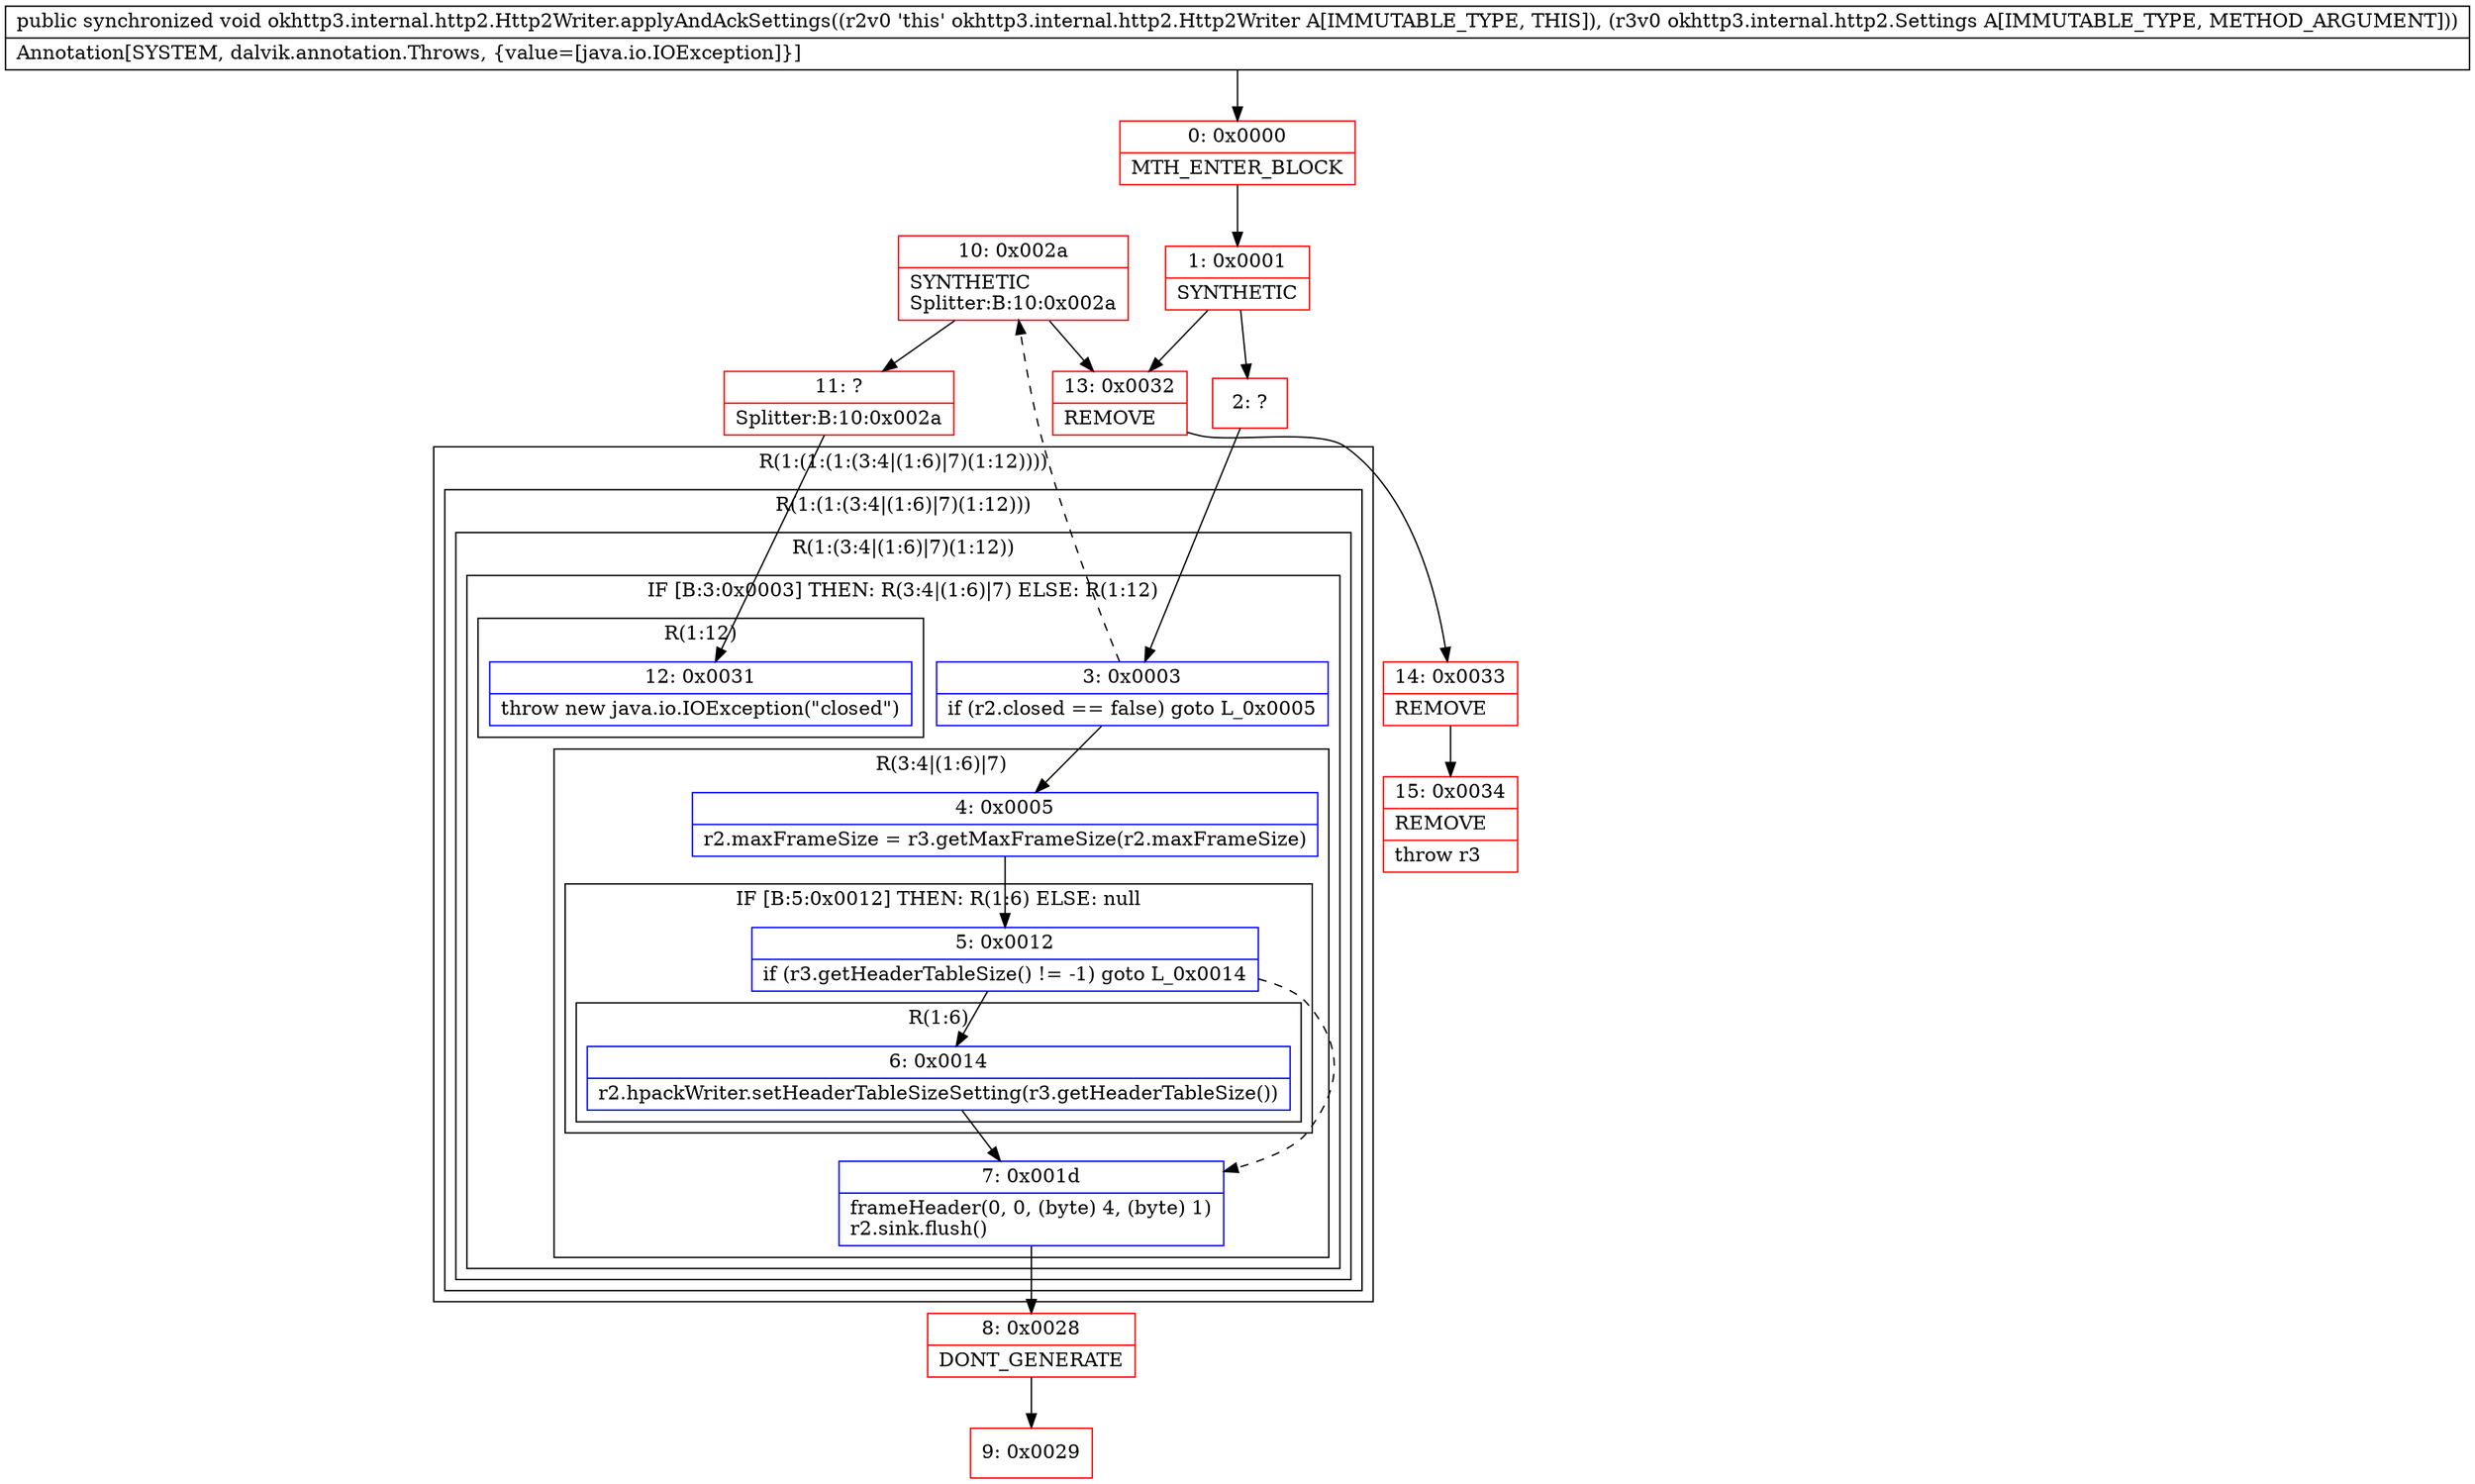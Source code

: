 digraph "CFG forokhttp3.internal.http2.Http2Writer.applyAndAckSettings(Lokhttp3\/internal\/http2\/Settings;)V" {
subgraph cluster_Region_1349634707 {
label = "R(1:(1:(1:(3:4|(1:6)|7)(1:12))))";
node [shape=record,color=blue];
subgraph cluster_Region_1744866462 {
label = "R(1:(1:(3:4|(1:6)|7)(1:12)))";
node [shape=record,color=blue];
subgraph cluster_Region_1707714718 {
label = "R(1:(3:4|(1:6)|7)(1:12))";
node [shape=record,color=blue];
subgraph cluster_IfRegion_972337460 {
label = "IF [B:3:0x0003] THEN: R(3:4|(1:6)|7) ELSE: R(1:12)";
node [shape=record,color=blue];
Node_3 [shape=record,label="{3\:\ 0x0003|if (r2.closed == false) goto L_0x0005\l}"];
subgraph cluster_Region_1729085899 {
label = "R(3:4|(1:6)|7)";
node [shape=record,color=blue];
Node_4 [shape=record,label="{4\:\ 0x0005|r2.maxFrameSize = r3.getMaxFrameSize(r2.maxFrameSize)\l}"];
subgraph cluster_IfRegion_193447368 {
label = "IF [B:5:0x0012] THEN: R(1:6) ELSE: null";
node [shape=record,color=blue];
Node_5 [shape=record,label="{5\:\ 0x0012|if (r3.getHeaderTableSize() != \-1) goto L_0x0014\l}"];
subgraph cluster_Region_589435262 {
label = "R(1:6)";
node [shape=record,color=blue];
Node_6 [shape=record,label="{6\:\ 0x0014|r2.hpackWriter.setHeaderTableSizeSetting(r3.getHeaderTableSize())\l}"];
}
}
Node_7 [shape=record,label="{7\:\ 0x001d|frameHeader(0, 0, (byte) 4, (byte) 1)\lr2.sink.flush()\l}"];
}
subgraph cluster_Region_1069775167 {
label = "R(1:12)";
node [shape=record,color=blue];
Node_12 [shape=record,label="{12\:\ 0x0031|throw new java.io.IOException(\"closed\")\l}"];
}
}
}
}
}
Node_0 [shape=record,color=red,label="{0\:\ 0x0000|MTH_ENTER_BLOCK\l}"];
Node_1 [shape=record,color=red,label="{1\:\ 0x0001|SYNTHETIC\l}"];
Node_2 [shape=record,color=red,label="{2\:\ ?}"];
Node_8 [shape=record,color=red,label="{8\:\ 0x0028|DONT_GENERATE\l}"];
Node_9 [shape=record,color=red,label="{9\:\ 0x0029}"];
Node_10 [shape=record,color=red,label="{10\:\ 0x002a|SYNTHETIC\lSplitter:B:10:0x002a\l}"];
Node_11 [shape=record,color=red,label="{11\:\ ?|Splitter:B:10:0x002a\l}"];
Node_13 [shape=record,color=red,label="{13\:\ 0x0032|REMOVE\l}"];
Node_14 [shape=record,color=red,label="{14\:\ 0x0033|REMOVE\l}"];
Node_15 [shape=record,color=red,label="{15\:\ 0x0034|REMOVE\l|throw r3\l}"];
MethodNode[shape=record,label="{public synchronized void okhttp3.internal.http2.Http2Writer.applyAndAckSettings((r2v0 'this' okhttp3.internal.http2.Http2Writer A[IMMUTABLE_TYPE, THIS]), (r3v0 okhttp3.internal.http2.Settings A[IMMUTABLE_TYPE, METHOD_ARGUMENT]))  | Annotation[SYSTEM, dalvik.annotation.Throws, \{value=[java.io.IOException]\}]\l}"];
MethodNode -> Node_0;
Node_3 -> Node_4;
Node_3 -> Node_10[style=dashed];
Node_4 -> Node_5;
Node_5 -> Node_6;
Node_5 -> Node_7[style=dashed];
Node_6 -> Node_7;
Node_7 -> Node_8;
Node_0 -> Node_1;
Node_1 -> Node_2;
Node_1 -> Node_13;
Node_2 -> Node_3;
Node_8 -> Node_9;
Node_10 -> Node_11;
Node_10 -> Node_13;
Node_11 -> Node_12;
Node_13 -> Node_14;
Node_14 -> Node_15;
}

